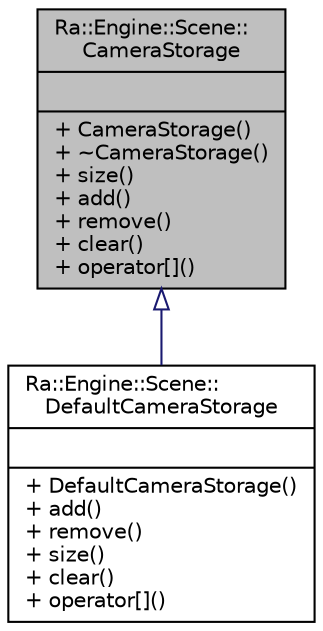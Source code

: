 digraph "Ra::Engine::Scene::CameraStorage"
{
 // INTERACTIVE_SVG=YES
 // LATEX_PDF_SIZE
  edge [fontname="Helvetica",fontsize="10",labelfontname="Helvetica",labelfontsize="10"];
  node [fontname="Helvetica",fontsize="10",shape=record];
  Node1 [label="{Ra::Engine::Scene::\lCameraStorage\n||+ CameraStorage()\l+ ~CameraStorage()\l+ size()\l+ add()\l+ remove()\l+ clear()\l+ operator[]()\l}",height=0.2,width=0.4,color="black", fillcolor="grey75", style="filled", fontcolor="black",tooltip=" "];
  Node1 -> Node2 [dir="back",color="midnightblue",fontsize="10",style="solid",arrowtail="onormal",fontname="Helvetica"];
  Node2 [label="{Ra::Engine::Scene::\lDefaultCameraStorage\n||+ DefaultCameraStorage()\l+ add()\l+ remove()\l+ size()\l+ clear()\l+ operator[]()\l}",height=0.2,width=0.4,color="black", fillcolor="white", style="filled",URL="$classRa_1_1Engine_1_1Scene_1_1DefaultCameraStorage.html",tooltip=" "];
}

